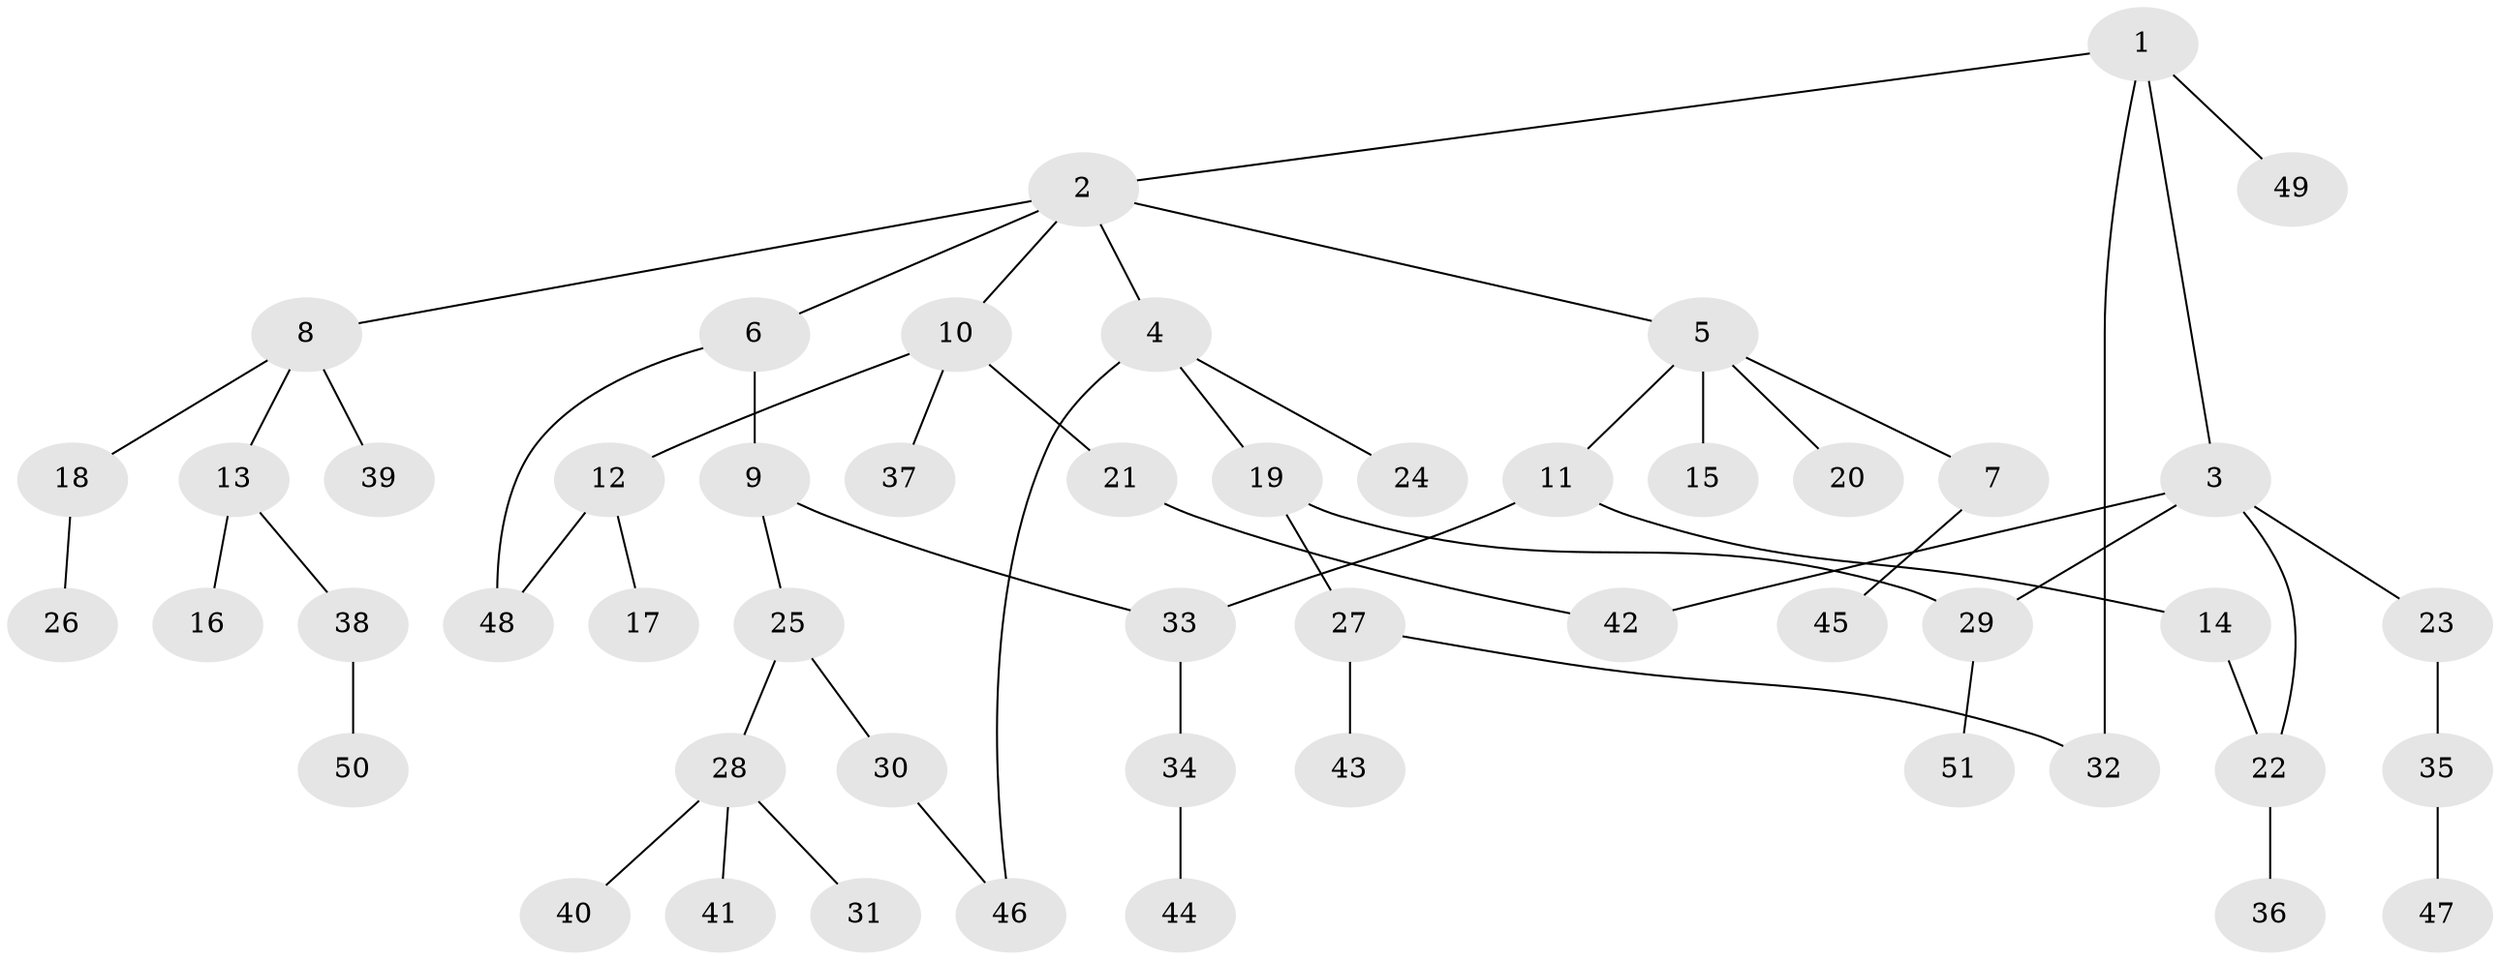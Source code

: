 // Generated by graph-tools (version 1.1) at 2025/49/03/09/25 03:49:19]
// undirected, 51 vertices, 57 edges
graph export_dot {
graph [start="1"]
  node [color=gray90,style=filled];
  1;
  2;
  3;
  4;
  5;
  6;
  7;
  8;
  9;
  10;
  11;
  12;
  13;
  14;
  15;
  16;
  17;
  18;
  19;
  20;
  21;
  22;
  23;
  24;
  25;
  26;
  27;
  28;
  29;
  30;
  31;
  32;
  33;
  34;
  35;
  36;
  37;
  38;
  39;
  40;
  41;
  42;
  43;
  44;
  45;
  46;
  47;
  48;
  49;
  50;
  51;
  1 -- 2;
  1 -- 3;
  1 -- 49;
  1 -- 32;
  2 -- 4;
  2 -- 5;
  2 -- 6;
  2 -- 8;
  2 -- 10;
  3 -- 23;
  3 -- 29;
  3 -- 42;
  3 -- 22;
  4 -- 19;
  4 -- 24;
  4 -- 46;
  5 -- 7;
  5 -- 11;
  5 -- 15;
  5 -- 20;
  6 -- 9;
  6 -- 48;
  7 -- 45;
  8 -- 13;
  8 -- 18;
  8 -- 39;
  9 -- 25;
  9 -- 33;
  10 -- 12;
  10 -- 21;
  10 -- 37;
  11 -- 14;
  11 -- 33;
  12 -- 17;
  12 -- 48;
  13 -- 16;
  13 -- 38;
  14 -- 22;
  18 -- 26;
  19 -- 27;
  19 -- 29;
  21 -- 42;
  22 -- 36;
  23 -- 35;
  25 -- 28;
  25 -- 30;
  27 -- 32;
  27 -- 43;
  28 -- 31;
  28 -- 40;
  28 -- 41;
  29 -- 51;
  30 -- 46;
  33 -- 34;
  34 -- 44;
  35 -- 47;
  38 -- 50;
}
